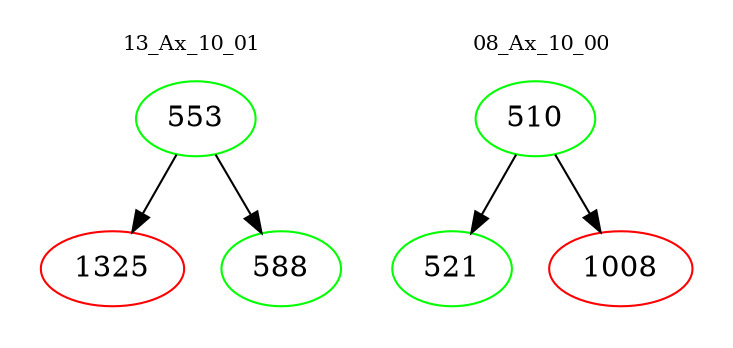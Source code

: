 digraph{
subgraph cluster_0 {
color = white
label = "13_Ax_10_01";
fontsize=10;
T0_553 [label="553", color="green"]
T0_553 -> T0_1325 [color="black"]
T0_1325 [label="1325", color="red"]
T0_553 -> T0_588 [color="black"]
T0_588 [label="588", color="green"]
}
subgraph cluster_1 {
color = white
label = "08_Ax_10_00";
fontsize=10;
T1_510 [label="510", color="green"]
T1_510 -> T1_521 [color="black"]
T1_521 [label="521", color="green"]
T1_510 -> T1_1008 [color="black"]
T1_1008 [label="1008", color="red"]
}
}
